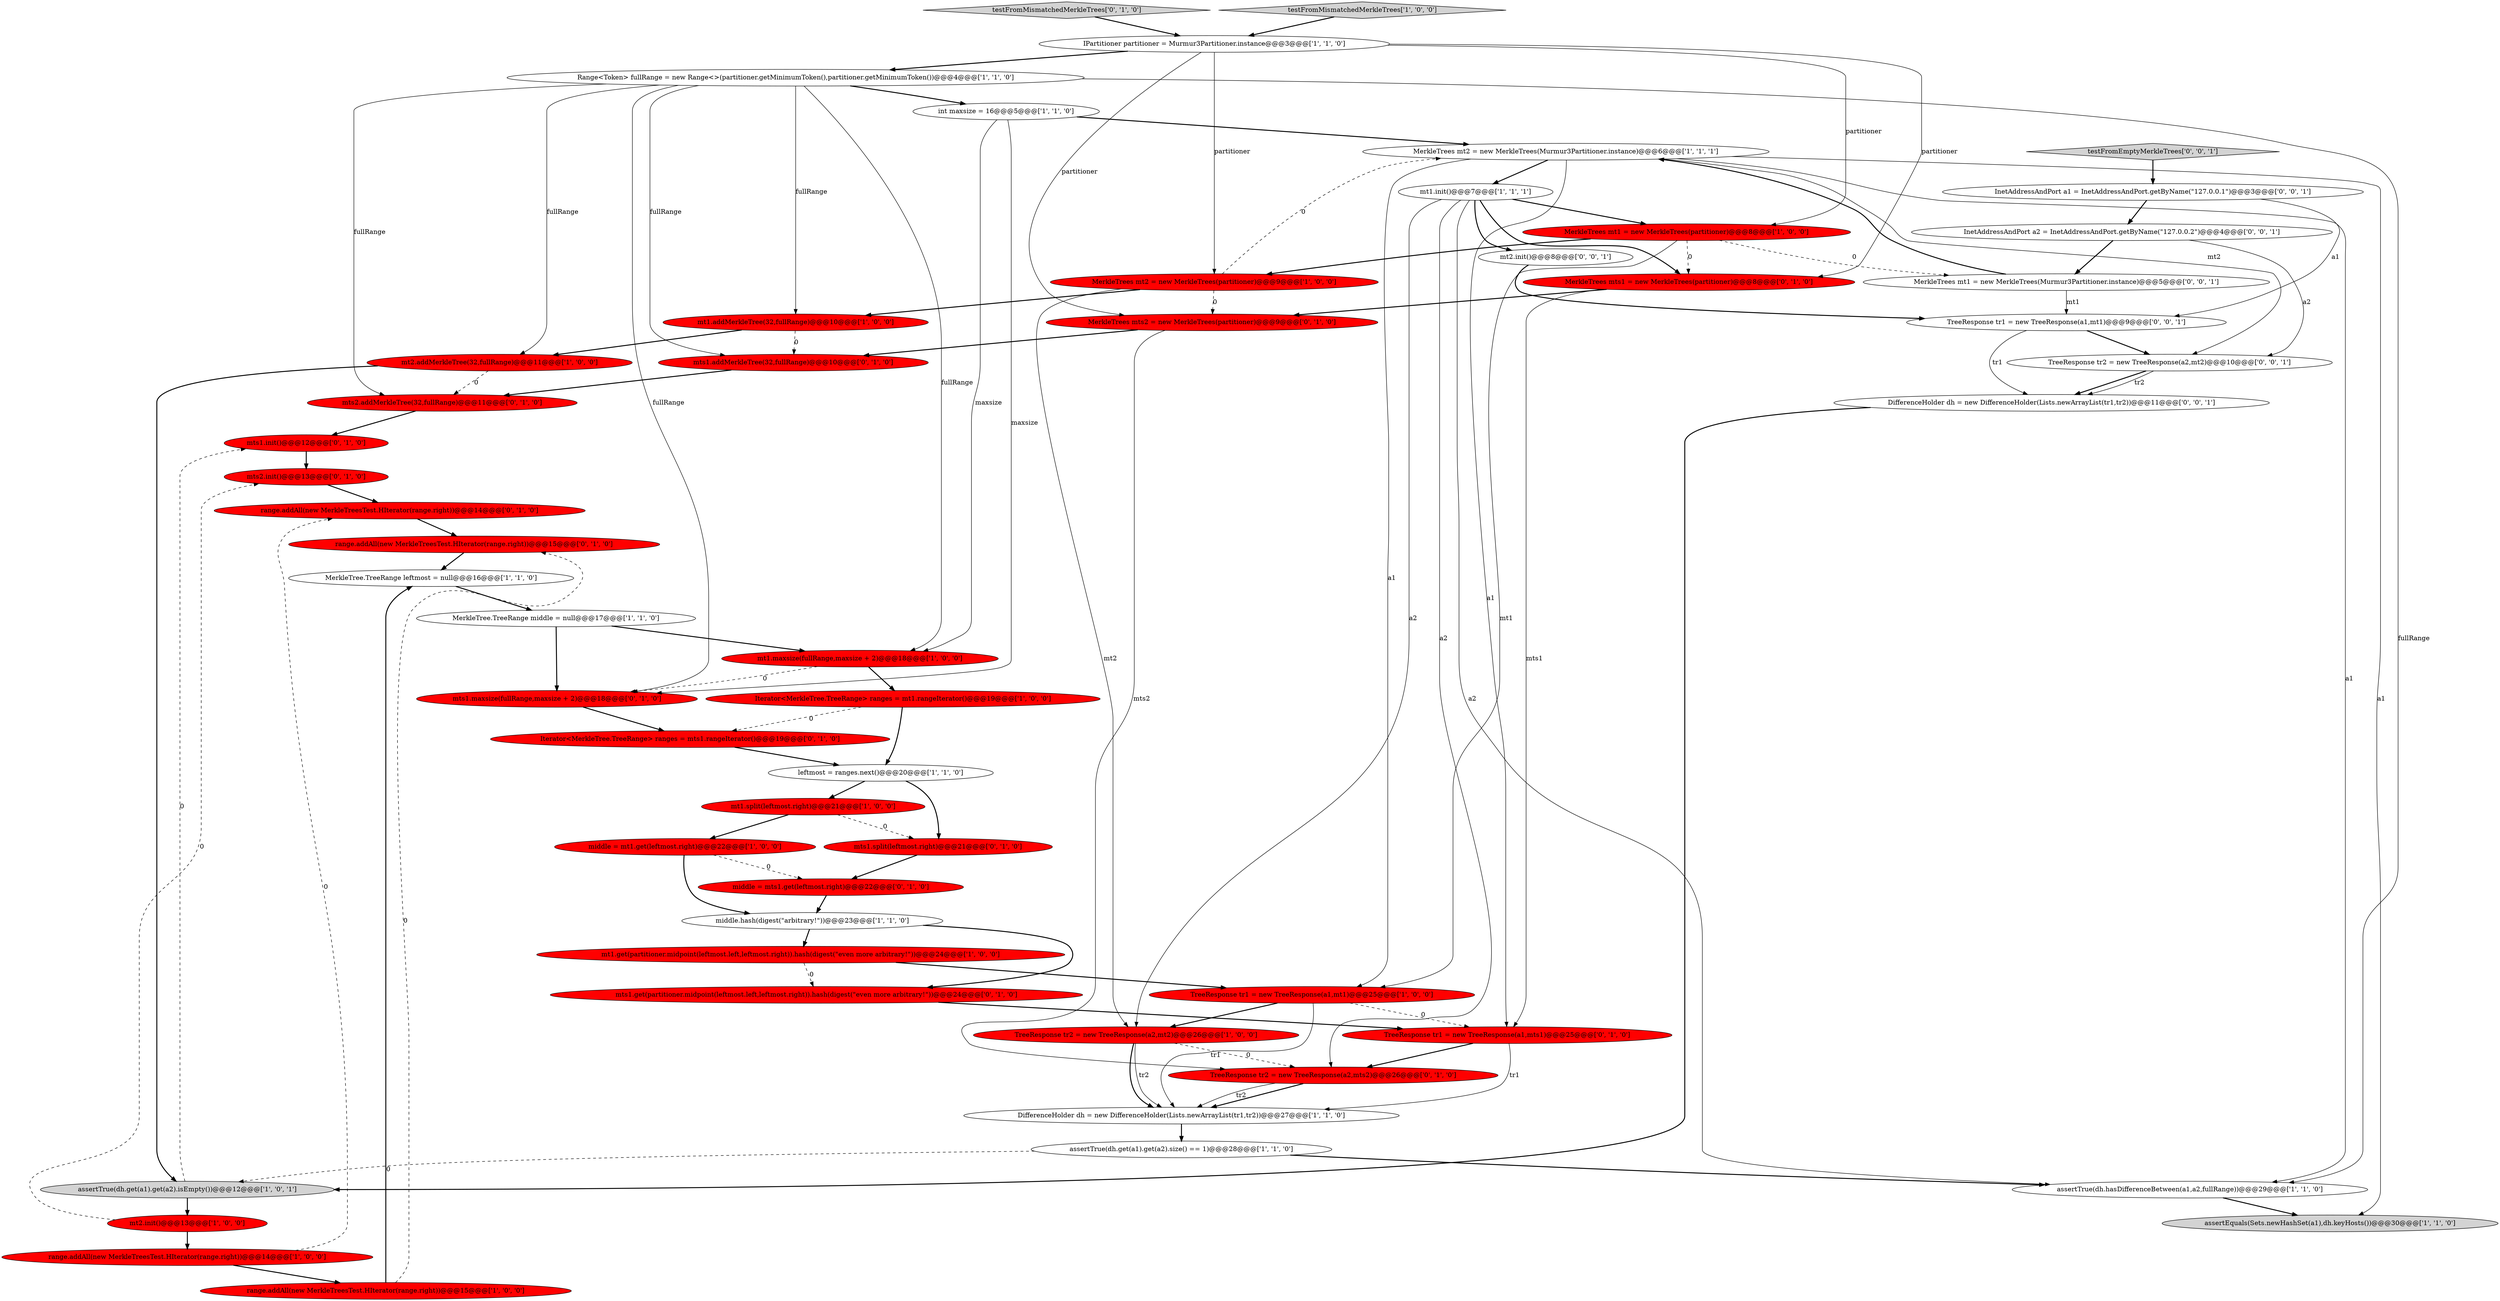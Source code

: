digraph {
25 [style = filled, label = "mt2.addMerkleTree(32,fullRange)@@@11@@@['1', '0', '0']", fillcolor = red, shape = ellipse image = "AAA1AAABBB1BBB"];
29 [style = filled, label = "Iterator<MerkleTree.TreeRange> ranges = mts1.rangeIterator()@@@19@@@['0', '1', '0']", fillcolor = red, shape = ellipse image = "AAA1AAABBB2BBB"];
10 [style = filled, label = "IPartitioner partitioner = Murmur3Partitioner.instance@@@3@@@['1', '1', '0']", fillcolor = white, shape = ellipse image = "AAA0AAABBB1BBB"];
32 [style = filled, label = "TreeResponse tr1 = new TreeResponse(a1,mts1)@@@25@@@['0', '1', '0']", fillcolor = red, shape = ellipse image = "AAA1AAABBB2BBB"];
24 [style = filled, label = "MerkleTrees mt1 = new MerkleTrees(partitioner)@@@8@@@['1', '0', '0']", fillcolor = red, shape = ellipse image = "AAA1AAABBB1BBB"];
26 [style = filled, label = "mt1.split(leftmost.right)@@@21@@@['1', '0', '0']", fillcolor = red, shape = ellipse image = "AAA1AAABBB1BBB"];
16 [style = filled, label = "Iterator<MerkleTree.TreeRange> ranges = mt1.rangeIterator()@@@19@@@['1', '0', '0']", fillcolor = red, shape = ellipse image = "AAA1AAABBB1BBB"];
35 [style = filled, label = "mts1.maxsize(fullRange,maxsize + 2)@@@18@@@['0', '1', '0']", fillcolor = red, shape = ellipse image = "AAA1AAABBB2BBB"];
11 [style = filled, label = "range.addAll(new MerkleTreesTest.HIterator(range.right))@@@15@@@['1', '0', '0']", fillcolor = red, shape = ellipse image = "AAA1AAABBB1BBB"];
31 [style = filled, label = "range.addAll(new MerkleTreesTest.HIterator(range.right))@@@14@@@['0', '1', '0']", fillcolor = red, shape = ellipse image = "AAA1AAABBB2BBB"];
17 [style = filled, label = "MerkleTrees mt2 = new MerkleTrees(Murmur3Partitioner.instance)@@@6@@@['1', '1', '1']", fillcolor = white, shape = ellipse image = "AAA0AAABBB1BBB"];
5 [style = filled, label = "range.addAll(new MerkleTreesTest.HIterator(range.right))@@@14@@@['1', '0', '0']", fillcolor = red, shape = ellipse image = "AAA1AAABBB1BBB"];
23 [style = filled, label = "middle = mt1.get(leftmost.right)@@@22@@@['1', '0', '0']", fillcolor = red, shape = ellipse image = "AAA1AAABBB1BBB"];
30 [style = filled, label = "testFromMismatchedMerkleTrees['0', '1', '0']", fillcolor = lightgray, shape = diamond image = "AAA0AAABBB2BBB"];
0 [style = filled, label = "leftmost = ranges.next()@@@20@@@['1', '1', '0']", fillcolor = white, shape = ellipse image = "AAA0AAABBB1BBB"];
43 [style = filled, label = "mts1.split(leftmost.right)@@@21@@@['0', '1', '0']", fillcolor = red, shape = ellipse image = "AAA1AAABBB2BBB"];
52 [style = filled, label = "mt2.init()@@@8@@@['0', '0', '1']", fillcolor = white, shape = ellipse image = "AAA0AAABBB3BBB"];
19 [style = filled, label = "mt1.maxsize(fullRange,maxsize + 2)@@@18@@@['1', '0', '0']", fillcolor = red, shape = ellipse image = "AAA1AAABBB1BBB"];
39 [style = filled, label = "mts2.addMerkleTree(32,fullRange)@@@11@@@['0', '1', '0']", fillcolor = red, shape = ellipse image = "AAA1AAABBB2BBB"];
49 [style = filled, label = "InetAddressAndPort a2 = InetAddressAndPort.getByName(\"127.0.0.2\")@@@4@@@['0', '0', '1']", fillcolor = white, shape = ellipse image = "AAA0AAABBB3BBB"];
33 [style = filled, label = "TreeResponse tr2 = new TreeResponse(a2,mts2)@@@26@@@['0', '1', '0']", fillcolor = red, shape = ellipse image = "AAA1AAABBB2BBB"];
34 [style = filled, label = "mts2.init()@@@13@@@['0', '1', '0']", fillcolor = red, shape = ellipse image = "AAA1AAABBB2BBB"];
45 [style = filled, label = "MerkleTrees mt1 = new MerkleTrees(Murmur3Partitioner.instance)@@@5@@@['0', '0', '1']", fillcolor = white, shape = ellipse image = "AAA0AAABBB3BBB"];
50 [style = filled, label = "DifferenceHolder dh = new DifferenceHolder(Lists.newArrayList(tr1,tr2))@@@11@@@['0', '0', '1']", fillcolor = white, shape = ellipse image = "AAA0AAABBB3BBB"];
1 [style = filled, label = "middle.hash(digest(\"arbitrary!\"))@@@23@@@['1', '1', '0']", fillcolor = white, shape = ellipse image = "AAA0AAABBB1BBB"];
47 [style = filled, label = "TreeResponse tr1 = new TreeResponse(a1,mt1)@@@9@@@['0', '0', '1']", fillcolor = white, shape = ellipse image = "AAA0AAABBB3BBB"];
20 [style = filled, label = "int maxsize = 16@@@5@@@['1', '1', '0']", fillcolor = white, shape = ellipse image = "AAA0AAABBB1BBB"];
37 [style = filled, label = "MerkleTrees mts2 = new MerkleTrees(partitioner)@@@9@@@['0', '1', '0']", fillcolor = red, shape = ellipse image = "AAA1AAABBB2BBB"];
3 [style = filled, label = "mt2.init()@@@13@@@['1', '0', '0']", fillcolor = red, shape = ellipse image = "AAA1AAABBB1BBB"];
7 [style = filled, label = "Range<Token> fullRange = new Range<>(partitioner.getMinimumToken(),partitioner.getMinimumToken())@@@4@@@['1', '1', '0']", fillcolor = white, shape = ellipse image = "AAA0AAABBB1BBB"];
44 [style = filled, label = "mts1.get(partitioner.midpoint(leftmost.left,leftmost.right)).hash(digest(\"even more arbitrary!\"))@@@24@@@['0', '1', '0']", fillcolor = red, shape = ellipse image = "AAA1AAABBB2BBB"];
27 [style = filled, label = "assertTrue(dh.hasDifferenceBetween(a1,a2,fullRange))@@@29@@@['1', '1', '0']", fillcolor = white, shape = ellipse image = "AAA0AAABBB1BBB"];
46 [style = filled, label = "TreeResponse tr2 = new TreeResponse(a2,mt2)@@@10@@@['0', '0', '1']", fillcolor = white, shape = ellipse image = "AAA0AAABBB3BBB"];
18 [style = filled, label = "TreeResponse tr2 = new TreeResponse(a2,mt2)@@@26@@@['1', '0', '0']", fillcolor = red, shape = ellipse image = "AAA1AAABBB1BBB"];
6 [style = filled, label = "assertTrue(dh.get(a1).get(a2).isEmpty())@@@12@@@['1', '0', '1']", fillcolor = lightgray, shape = ellipse image = "AAA0AAABBB1BBB"];
51 [style = filled, label = "InetAddressAndPort a1 = InetAddressAndPort.getByName(\"127.0.0.1\")@@@3@@@['0', '0', '1']", fillcolor = white, shape = ellipse image = "AAA0AAABBB3BBB"];
4 [style = filled, label = "testFromMismatchedMerkleTrees['1', '0', '0']", fillcolor = lightgray, shape = diamond image = "AAA0AAABBB1BBB"];
41 [style = filled, label = "middle = mts1.get(leftmost.right)@@@22@@@['0', '1', '0']", fillcolor = red, shape = ellipse image = "AAA1AAABBB2BBB"];
28 [style = filled, label = "assertTrue(dh.get(a1).get(a2).size() == 1)@@@28@@@['1', '1', '0']", fillcolor = white, shape = ellipse image = "AAA0AAABBB1BBB"];
40 [style = filled, label = "mts1.init()@@@12@@@['0', '1', '0']", fillcolor = red, shape = ellipse image = "AAA1AAABBB2BBB"];
36 [style = filled, label = "range.addAll(new MerkleTreesTest.HIterator(range.right))@@@15@@@['0', '1', '0']", fillcolor = red, shape = ellipse image = "AAA1AAABBB2BBB"];
21 [style = filled, label = "MerkleTrees mt2 = new MerkleTrees(partitioner)@@@9@@@['1', '0', '0']", fillcolor = red, shape = ellipse image = "AAA1AAABBB1BBB"];
12 [style = filled, label = "MerkleTree.TreeRange middle = null@@@17@@@['1', '1', '0']", fillcolor = white, shape = ellipse image = "AAA0AAABBB1BBB"];
42 [style = filled, label = "mts1.addMerkleTree(32,fullRange)@@@10@@@['0', '1', '0']", fillcolor = red, shape = ellipse image = "AAA1AAABBB2BBB"];
38 [style = filled, label = "MerkleTrees mts1 = new MerkleTrees(partitioner)@@@8@@@['0', '1', '0']", fillcolor = red, shape = ellipse image = "AAA1AAABBB2BBB"];
9 [style = filled, label = "mt1.init()@@@7@@@['1', '1', '1']", fillcolor = white, shape = ellipse image = "AAA0AAABBB1BBB"];
15 [style = filled, label = "assertEquals(Sets.newHashSet(a1),dh.keyHosts())@@@30@@@['1', '1', '0']", fillcolor = lightgray, shape = ellipse image = "AAA0AAABBB1BBB"];
2 [style = filled, label = "MerkleTree.TreeRange leftmost = null@@@16@@@['1', '1', '0']", fillcolor = white, shape = ellipse image = "AAA0AAABBB1BBB"];
8 [style = filled, label = "mt1.addMerkleTree(32,fullRange)@@@10@@@['1', '0', '0']", fillcolor = red, shape = ellipse image = "AAA1AAABBB1BBB"];
13 [style = filled, label = "DifferenceHolder dh = new DifferenceHolder(Lists.newArrayList(tr1,tr2))@@@27@@@['1', '1', '0']", fillcolor = white, shape = ellipse image = "AAA0AAABBB1BBB"];
22 [style = filled, label = "TreeResponse tr1 = new TreeResponse(a1,mt1)@@@25@@@['1', '0', '0']", fillcolor = red, shape = ellipse image = "AAA1AAABBB1BBB"];
48 [style = filled, label = "testFromEmptyMerkleTrees['0', '0', '1']", fillcolor = lightgray, shape = diamond image = "AAA0AAABBB3BBB"];
14 [style = filled, label = "mt1.get(partitioner.midpoint(leftmost.left,leftmost.right)).hash(digest(\"even more arbitrary!\"))@@@24@@@['1', '0', '0']", fillcolor = red, shape = ellipse image = "AAA1AAABBB1BBB"];
6->3 [style = bold, label=""];
16->0 [style = bold, label=""];
10->24 [style = solid, label="partitioner"];
17->9 [style = bold, label=""];
17->22 [style = solid, label="a1"];
29->0 [style = bold, label=""];
21->8 [style = bold, label=""];
21->37 [style = dashed, label="0"];
25->6 [style = bold, label=""];
26->43 [style = dashed, label="0"];
27->15 [style = bold, label=""];
3->5 [style = bold, label=""];
52->47 [style = bold, label=""];
48->51 [style = bold, label=""];
24->21 [style = bold, label=""];
36->2 [style = bold, label=""];
14->44 [style = dashed, label="0"];
10->38 [style = solid, label="partitioner"];
38->32 [style = solid, label="mts1"];
45->17 [style = bold, label=""];
37->33 [style = solid, label="mts2"];
46->50 [style = bold, label=""];
9->52 [style = bold, label=""];
9->38 [style = bold, label=""];
9->24 [style = bold, label=""];
18->33 [style = dashed, label="0"];
46->50 [style = solid, label="tr2"];
1->44 [style = bold, label=""];
51->47 [style = solid, label="a1"];
7->8 [style = solid, label="fullRange"];
20->35 [style = solid, label="maxsize"];
14->22 [style = bold, label=""];
34->31 [style = bold, label=""];
40->34 [style = bold, label=""];
12->35 [style = bold, label=""];
11->36 [style = dashed, label="0"];
10->7 [style = bold, label=""];
33->13 [style = bold, label=""];
7->27 [style = solid, label="fullRange"];
8->42 [style = dashed, label="0"];
7->19 [style = solid, label="fullRange"];
22->18 [style = bold, label=""];
3->34 [style = dashed, label="0"];
24->45 [style = dashed, label="0"];
45->47 [style = solid, label="mt1"];
17->46 [style = solid, label="mt2"];
38->37 [style = bold, label=""];
44->32 [style = bold, label=""];
17->15 [style = solid, label="a1"];
30->10 [style = bold, label=""];
28->6 [style = dashed, label="0"];
5->11 [style = bold, label=""];
19->35 [style = dashed, label="0"];
9->27 [style = solid, label="a2"];
4->10 [style = bold, label=""];
49->45 [style = bold, label=""];
17->32 [style = solid, label="a1"];
35->29 [style = bold, label=""];
7->25 [style = solid, label="fullRange"];
0->43 [style = bold, label=""];
42->39 [style = bold, label=""];
31->36 [style = bold, label=""];
49->46 [style = solid, label="a2"];
6->40 [style = dashed, label="0"];
7->20 [style = bold, label=""];
33->13 [style = solid, label="tr2"];
32->33 [style = bold, label=""];
19->16 [style = bold, label=""];
32->13 [style = solid, label="tr1"];
7->39 [style = solid, label="fullRange"];
10->21 [style = solid, label="partitioner"];
39->40 [style = bold, label=""];
22->13 [style = solid, label="tr1"];
21->18 [style = solid, label="mt2"];
5->31 [style = dashed, label="0"];
43->41 [style = bold, label=""];
7->42 [style = solid, label="fullRange"];
37->42 [style = bold, label=""];
25->39 [style = dashed, label="0"];
7->35 [style = solid, label="fullRange"];
10->37 [style = solid, label="partitioner"];
47->50 [style = solid, label="tr1"];
20->17 [style = bold, label=""];
50->6 [style = bold, label=""];
0->26 [style = bold, label=""];
20->19 [style = solid, label="maxsize"];
18->13 [style = solid, label="tr2"];
47->46 [style = bold, label=""];
22->32 [style = dashed, label="0"];
51->49 [style = bold, label=""];
41->1 [style = bold, label=""];
17->27 [style = solid, label="a1"];
11->2 [style = bold, label=""];
2->12 [style = bold, label=""];
24->22 [style = solid, label="mt1"];
26->23 [style = bold, label=""];
18->13 [style = bold, label=""];
23->1 [style = bold, label=""];
16->29 [style = dashed, label="0"];
23->41 [style = dashed, label="0"];
1->14 [style = bold, label=""];
28->27 [style = bold, label=""];
21->17 [style = dashed, label="0"];
12->19 [style = bold, label=""];
9->18 [style = solid, label="a2"];
8->25 [style = bold, label=""];
9->33 [style = solid, label="a2"];
24->38 [style = dashed, label="0"];
13->28 [style = bold, label=""];
}

